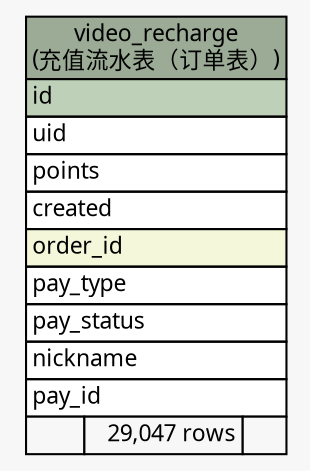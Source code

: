 // dot 2.26.0 on Linux 2.6.32-504.3.3.el6.x86_64
// SchemaSpy rev Unknown
digraph "video_recharge" {
  graph [
    rankdir="RL"
    bgcolor="#f7f7f7"
    nodesep="0.18"
    ranksep="0.46"
    fontname="Microsoft YaHei"
    fontsize="11"
  ];
  node [
    fontname="Microsoft YaHei"
    fontsize="11"
    shape="plaintext"
  ];
  edge [
    arrowsize="0.8"
  ];
  "video_recharge" [
    label=<
    <TABLE BORDER="0" CELLBORDER="1" CELLSPACING="0" BGCOLOR="#ffffff">
      <TR><TD COLSPAN="3" BGCOLOR="#9bab96" ALIGN="CENTER">video_recharge<br/>(充值流水表（订单表）)</TD></TR>
      <TR><TD PORT="id" COLSPAN="3" BGCOLOR="#bed1b8" ALIGN="LEFT">id</TD></TR>
      <TR><TD PORT="uid" COLSPAN="3" ALIGN="LEFT">uid</TD></TR>
      <TR><TD PORT="points" COLSPAN="3" ALIGN="LEFT">points</TD></TR>
      <TR><TD PORT="created" COLSPAN="3" ALIGN="LEFT">created</TD></TR>
      <TR><TD PORT="order_id" COLSPAN="3" BGCOLOR="#f4f7da" ALIGN="LEFT">order_id</TD></TR>
      <TR><TD PORT="pay_type" COLSPAN="3" ALIGN="LEFT">pay_type</TD></TR>
      <TR><TD PORT="pay_status" COLSPAN="3" ALIGN="LEFT">pay_status</TD></TR>
      <TR><TD PORT="nickname" COLSPAN="3" ALIGN="LEFT">nickname</TD></TR>
      <TR><TD PORT="pay_id" COLSPAN="3" ALIGN="LEFT">pay_id</TD></TR>
      <TR><TD ALIGN="LEFT" BGCOLOR="#f7f7f7">  </TD><TD ALIGN="RIGHT" BGCOLOR="#f7f7f7">29,047 rows</TD><TD ALIGN="RIGHT" BGCOLOR="#f7f7f7">  </TD></TR>
    </TABLE>>
    URL="tables/video_recharge.html"
    tooltip="video_recharge"
  ];
}
